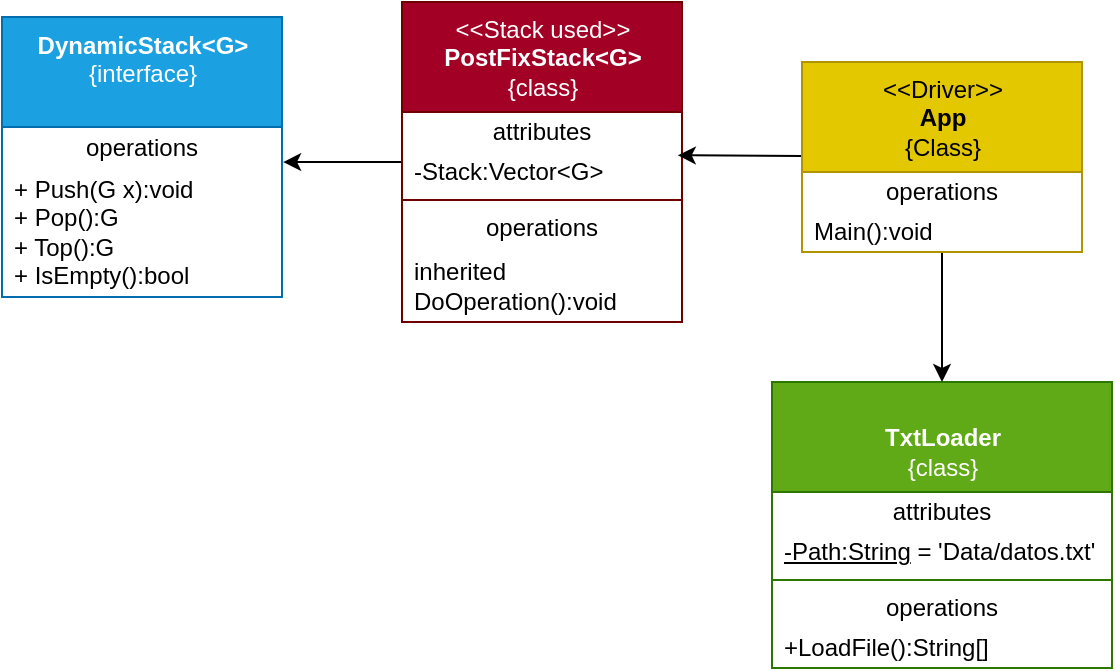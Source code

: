 <mxfile>
    <diagram id="p6JBU8jjLvC8OTEJhCy9" name="Page-1">
        <mxGraphModel dx="379" dy="341" grid="1" gridSize="10" guides="1" tooltips="1" connect="1" arrows="1" fold="1" page="1" pageScale="1" pageWidth="850" pageHeight="1100" math="0" shadow="0">
            <root>
                <mxCell id="0"/>
                <mxCell id="1" parent="0"/>
                <mxCell id="2" value="&lt;b&gt;DynamicStack&amp;lt;G&amp;gt;&lt;/b&gt;&lt;br&gt;{interface}" style="swimlane;fontStyle=0;align=center;verticalAlign=top;childLayout=stackLayout;horizontal=1;startSize=55;horizontalStack=0;resizeParent=1;resizeParentMax=0;resizeLast=0;collapsible=0;marginBottom=0;html=1;fillColor=#1ba1e2;fontColor=#ffffff;strokeColor=#006EAF;" vertex="1" parent="1">
                    <mxGeometry x="200" y="137.5" width="140" height="140" as="geometry"/>
                </mxCell>
                <mxCell id="8" value="operations" style="text;html=1;strokeColor=none;fillColor=none;align=center;verticalAlign=middle;spacingLeft=4;spacingRight=4;overflow=hidden;rotatable=0;points=[[0,0.5],[1,0.5]];portConstraint=eastwest;" vertex="1" parent="2">
                    <mxGeometry y="55" width="140" height="20" as="geometry"/>
                </mxCell>
                <mxCell id="9" value="+ Push(G x):void&lt;br&gt;+ Pop():G&lt;br&gt;+ Top():G&lt;br&gt;+ IsEmpty():bool" style="text;html=1;strokeColor=none;fillColor=none;align=left;verticalAlign=middle;spacingLeft=4;spacingRight=4;overflow=hidden;rotatable=0;points=[[0,0.5],[1,0.5]];portConstraint=eastwest;" vertex="1" parent="2">
                    <mxGeometry y="75" width="140" height="65" as="geometry"/>
                </mxCell>
                <mxCell id="20" style="edgeStyle=none;html=1;entryX=1.004;entryY=-0.038;entryDx=0;entryDy=0;entryPerimeter=0;" edge="1" parent="1" source="10" target="9">
                    <mxGeometry relative="1" as="geometry"/>
                </mxCell>
                <mxCell id="10" value="&amp;lt;&amp;lt;Stack used&amp;gt;&amp;gt;&lt;br&gt;&lt;b&gt;PostFixStack&amp;lt;G&amp;gt;&lt;/b&gt;&lt;br&gt;{class}" style="swimlane;fontStyle=0;align=center;verticalAlign=top;childLayout=stackLayout;horizontal=1;startSize=55;horizontalStack=0;resizeParent=1;resizeParentMax=0;resizeLast=0;collapsible=0;marginBottom=0;html=1;fillColor=#a20025;fontColor=#ffffff;strokeColor=#6F0000;" vertex="1" parent="1">
                    <mxGeometry x="400" y="130" width="140" height="160" as="geometry"/>
                </mxCell>
                <mxCell id="11" value="attributes" style="text;html=1;strokeColor=none;fillColor=none;align=center;verticalAlign=middle;spacingLeft=4;spacingRight=4;overflow=hidden;rotatable=0;points=[[0,0.5],[1,0.5]];portConstraint=eastwest;" vertex="1" parent="10">
                    <mxGeometry y="55" width="140" height="20" as="geometry"/>
                </mxCell>
                <mxCell id="12" value="-Stack:Vector&amp;lt;G&amp;gt;" style="text;html=1;strokeColor=none;fillColor=none;align=left;verticalAlign=middle;spacingLeft=4;spacingRight=4;overflow=hidden;rotatable=0;points=[[0,0.5],[1,0.5]];portConstraint=eastwest;" vertex="1" parent="10">
                    <mxGeometry y="75" width="140" height="20" as="geometry"/>
                </mxCell>
                <mxCell id="15" value="" style="line;strokeWidth=1;fillColor=#a20025;align=left;verticalAlign=middle;spacingTop=-1;spacingLeft=3;spacingRight=3;rotatable=0;labelPosition=right;points=[];portConstraint=eastwest;fontColor=#ffffff;strokeColor=#6F0000;" vertex="1" parent="10">
                    <mxGeometry y="95" width="140" height="8" as="geometry"/>
                </mxCell>
                <mxCell id="16" value="operations" style="text;html=1;strokeColor=none;fillColor=none;align=center;verticalAlign=middle;spacingLeft=4;spacingRight=4;overflow=hidden;rotatable=0;points=[[0,0.5],[1,0.5]];portConstraint=eastwest;" vertex="1" parent="10">
                    <mxGeometry y="103" width="140" height="20" as="geometry"/>
                </mxCell>
                <mxCell id="17" value="inherited&amp;nbsp;&lt;br&gt;DoOperation():void" style="text;html=1;strokeColor=none;fillColor=none;align=left;verticalAlign=middle;spacingLeft=4;spacingRight=4;overflow=hidden;rotatable=0;points=[[0,0.5],[1,0.5]];portConstraint=eastwest;" vertex="1" parent="10">
                    <mxGeometry y="123" width="140" height="37" as="geometry"/>
                </mxCell>
                <mxCell id="21" value="&lt;br&gt;&lt;b&gt;TxtLoader&lt;/b&gt;&lt;br&gt;{class}" style="swimlane;fontStyle=0;align=center;verticalAlign=top;childLayout=stackLayout;horizontal=1;startSize=55;horizontalStack=0;resizeParent=1;resizeParentMax=0;resizeLast=0;collapsible=0;marginBottom=0;html=1;fillColor=#60a917;fontColor=#ffffff;strokeColor=#2D7600;" vertex="1" parent="1">
                    <mxGeometry x="585" y="320" width="170" height="143" as="geometry"/>
                </mxCell>
                <mxCell id="22" value="attributes" style="text;html=1;strokeColor=none;fillColor=none;align=center;verticalAlign=middle;spacingLeft=4;spacingRight=4;overflow=hidden;rotatable=0;points=[[0,0.5],[1,0.5]];portConstraint=eastwest;" vertex="1" parent="21">
                    <mxGeometry y="55" width="170" height="20" as="geometry"/>
                </mxCell>
                <mxCell id="23" value="&lt;u&gt;-Path:String&lt;/u&gt; = 'Data/datos.txt'" style="text;html=1;strokeColor=none;fillColor=none;align=left;verticalAlign=middle;spacingLeft=4;spacingRight=4;overflow=hidden;rotatable=0;points=[[0,0.5],[1,0.5]];portConstraint=eastwest;" vertex="1" parent="21">
                    <mxGeometry y="75" width="170" height="20" as="geometry"/>
                </mxCell>
                <mxCell id="26" value="" style="line;strokeWidth=1;fillColor=#60a917;align=left;verticalAlign=middle;spacingTop=-1;spacingLeft=3;spacingRight=3;rotatable=0;labelPosition=right;points=[];portConstraint=eastwest;fontColor=#ffffff;strokeColor=#2D7600;" vertex="1" parent="21">
                    <mxGeometry y="95" width="170" height="8" as="geometry"/>
                </mxCell>
                <mxCell id="27" value="operations" style="text;html=1;strokeColor=none;fillColor=none;align=center;verticalAlign=middle;spacingLeft=4;spacingRight=4;overflow=hidden;rotatable=0;points=[[0,0.5],[1,0.5]];portConstraint=eastwest;" vertex="1" parent="21">
                    <mxGeometry y="103" width="170" height="20" as="geometry"/>
                </mxCell>
                <mxCell id="28" value="+LoadFile():String[]" style="text;html=1;strokeColor=none;fillColor=none;align=left;verticalAlign=middle;spacingLeft=4;spacingRight=4;overflow=hidden;rotatable=0;points=[[0,0.5],[1,0.5]];portConstraint=eastwest;" vertex="1" parent="21">
                    <mxGeometry y="123" width="170" height="20" as="geometry"/>
                </mxCell>
                <mxCell id="37" style="edgeStyle=none;html=1;entryX=0.985;entryY=0.082;entryDx=0;entryDy=0;entryPerimeter=0;" edge="1" parent="1" source="29" target="12">
                    <mxGeometry relative="1" as="geometry"/>
                </mxCell>
                <mxCell id="38" style="edgeStyle=none;html=1;" edge="1" parent="1" source="29" target="21">
                    <mxGeometry relative="1" as="geometry"/>
                </mxCell>
                <mxCell id="29" value="&amp;lt;&amp;lt;Driver&amp;gt;&amp;gt;&lt;br&gt;&lt;b&gt;App&lt;/b&gt;&lt;br&gt;{Class}" style="swimlane;fontStyle=0;align=center;verticalAlign=top;childLayout=stackLayout;horizontal=1;startSize=55;horizontalStack=0;resizeParent=1;resizeParentMax=0;resizeLast=0;collapsible=0;marginBottom=0;html=1;fillColor=#e3c800;fontColor=#000000;strokeColor=#B09500;" vertex="1" parent="1">
                    <mxGeometry x="600" y="160" width="140" height="95" as="geometry"/>
                </mxCell>
                <mxCell id="35" value="operations" style="text;html=1;strokeColor=none;fillColor=none;align=center;verticalAlign=middle;spacingLeft=4;spacingRight=4;overflow=hidden;rotatable=0;points=[[0,0.5],[1,0.5]];portConstraint=eastwest;" vertex="1" parent="29">
                    <mxGeometry y="55" width="140" height="20" as="geometry"/>
                </mxCell>
                <mxCell id="36" value="Main():void" style="text;html=1;strokeColor=none;fillColor=none;align=left;verticalAlign=middle;spacingLeft=4;spacingRight=4;overflow=hidden;rotatable=0;points=[[0,0.5],[1,0.5]];portConstraint=eastwest;" vertex="1" parent="29">
                    <mxGeometry y="75" width="140" height="20" as="geometry"/>
                </mxCell>
            </root>
        </mxGraphModel>
    </diagram>
</mxfile>